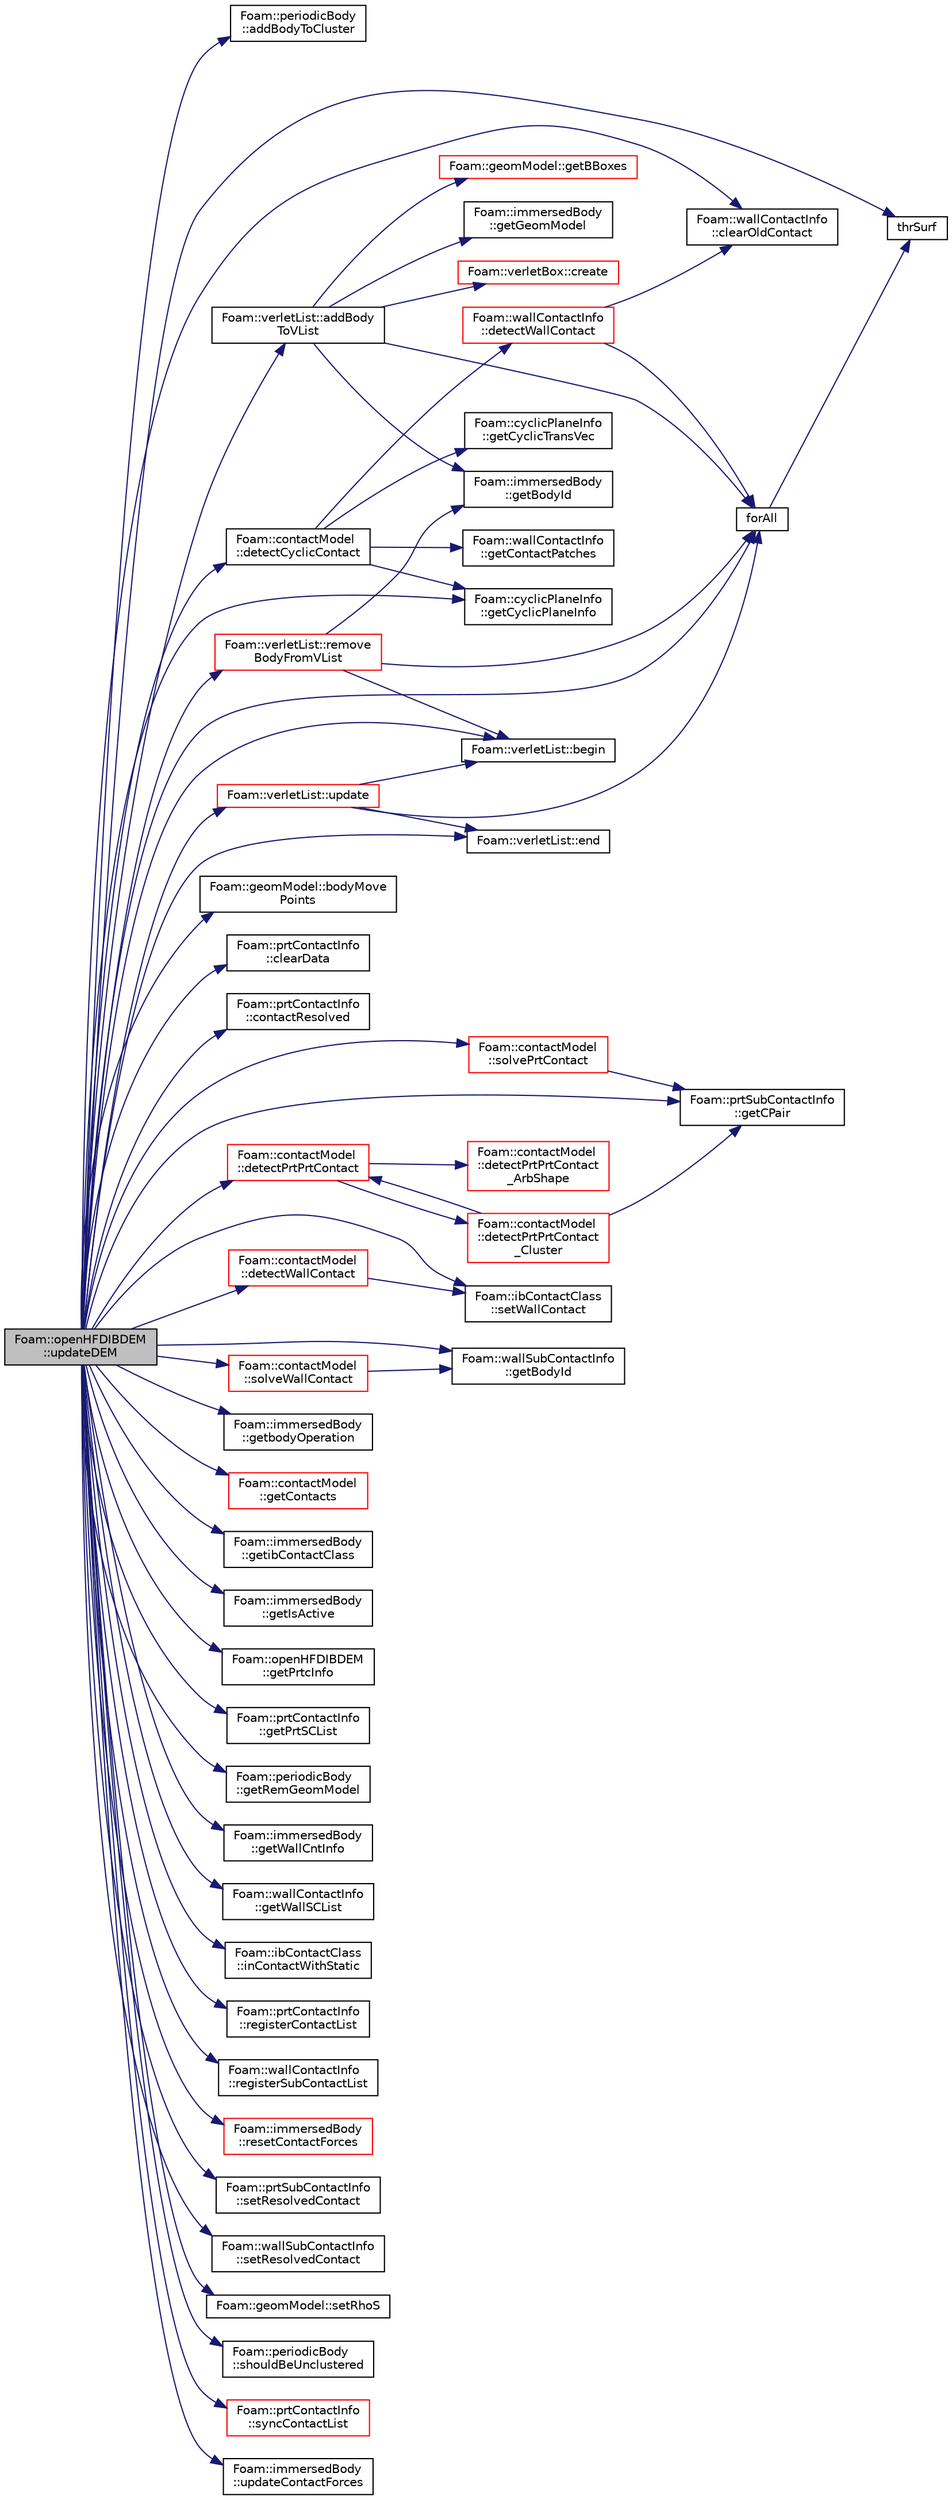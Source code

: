 digraph "Foam::openHFDIBDEM::updateDEM"
{
 // LATEX_PDF_SIZE
  edge [fontname="Helvetica",fontsize="10",labelfontname="Helvetica",labelfontsize="10"];
  node [fontname="Helvetica",fontsize="10",shape=record];
  rankdir="LR";
  Node1 [label="Foam::openHFDIBDEM\l::updateDEM",height=0.2,width=0.4,color="black", fillcolor="grey75", style="filled", fontcolor="black",tooltip=" "];
  Node1 -> Node2 [color="midnightblue",fontsize="10",style="solid",fontname="Helvetica"];
  Node2 [label="Foam::periodicBody\l::addBodyToCluster",height=0.2,width=0.4,color="black", fillcolor="white", style="filled",URL="$classFoam_1_1periodicBody.html#a08c4d1e428e5a3174b2d8b8eadb6aa73",tooltip=" "];
  Node1 -> Node3 [color="midnightblue",fontsize="10",style="solid",fontname="Helvetica"];
  Node3 [label="Foam::verletList::addBody\lToVList",height=0.2,width=0.4,color="black", fillcolor="white", style="filled",URL="$classFoam_1_1verletList.html#aea6f0fad34c18dc07869fa23c0ece9a8",tooltip=" "];
  Node3 -> Node4 [color="midnightblue",fontsize="10",style="solid",fontname="Helvetica"];
  Node4 [label="Foam::verletBox::create",height=0.2,width=0.4,color="red", fillcolor="white", style="filled",URL="$classFoam_1_1verletBox.html#a03e14c5fe63f7945d9162a4b0f9d8af2",tooltip=" "];
  Node3 -> Node6 [color="midnightblue",fontsize="10",style="solid",fontname="Helvetica"];
  Node6 [label="forAll",height=0.2,width=0.4,color="black", fillcolor="white", style="filled",URL="$addModels_2initializeAddModels_8H.html#adcd69a620b2d93c893cbf0e92bb7c5d7",tooltip=" "];
  Node6 -> Node7 [color="midnightblue",fontsize="10",style="solid",fontname="Helvetica"];
  Node7 [label="thrSurf",height=0.2,width=0.4,color="black", fillcolor="white", style="filled",URL="$addModels_2initializeAddModels_8H.html#a12947c9cf4cff46d3d0a324e3e718f45",tooltip=" "];
  Node3 -> Node8 [color="midnightblue",fontsize="10",style="solid",fontname="Helvetica"];
  Node8 [label="Foam::geomModel::getBBoxes",height=0.2,width=0.4,color="red", fillcolor="white", style="filled",URL="$classFoam_1_1geomModel.html#a478b20dd5156a461e6699383bd2b23af",tooltip=" "];
  Node3 -> Node10 [color="midnightblue",fontsize="10",style="solid",fontname="Helvetica"];
  Node10 [label="Foam::immersedBody\l::getBodyId",height=0.2,width=0.4,color="black", fillcolor="white", style="filled",URL="$classFoam_1_1immersedBody.html#abcd1c50794faf308fa491e9990b3db5a",tooltip=" "];
  Node3 -> Node11 [color="midnightblue",fontsize="10",style="solid",fontname="Helvetica"];
  Node11 [label="Foam::immersedBody\l::getGeomModel",height=0.2,width=0.4,color="black", fillcolor="white", style="filled",URL="$classFoam_1_1immersedBody.html#a721fb801dd7a85d2a1ee95db8dc674ac",tooltip=" "];
  Node1 -> Node12 [color="midnightblue",fontsize="10",style="solid",fontname="Helvetica"];
  Node12 [label="Foam::verletList::begin",height=0.2,width=0.4,color="black", fillcolor="white", style="filled",URL="$classFoam_1_1verletList.html#a5563b565da5f9d3b94c0b55818e7fff4",tooltip=" "];
  Node1 -> Node13 [color="midnightblue",fontsize="10",style="solid",fontname="Helvetica"];
  Node13 [label="Foam::geomModel::bodyMove\lPoints",height=0.2,width=0.4,color="black", fillcolor="white", style="filled",URL="$classFoam_1_1geomModel.html#a5f6349911633893b3f76299a71f26807",tooltip=" "];
  Node1 -> Node14 [color="midnightblue",fontsize="10",style="solid",fontname="Helvetica"];
  Node14 [label="Foam::prtContactInfo\l::clearData",height=0.2,width=0.4,color="black", fillcolor="white", style="filled",URL="$classFoam_1_1prtContactInfo.html#a81bf8a7eabb96a6616a6ef66a1ea74ea",tooltip=" "];
  Node1 -> Node15 [color="midnightblue",fontsize="10",style="solid",fontname="Helvetica"];
  Node15 [label="Foam::wallContactInfo\l::clearOldContact",height=0.2,width=0.4,color="black", fillcolor="white", style="filled",URL="$classFoam_1_1wallContactInfo.html#aa5d9a8e8388d28184cb4afc4f7d35760",tooltip=" "];
  Node1 -> Node16 [color="midnightblue",fontsize="10",style="solid",fontname="Helvetica"];
  Node16 [label="Foam::prtContactInfo\l::contactResolved",height=0.2,width=0.4,color="black", fillcolor="white", style="filled",URL="$classFoam_1_1prtContactInfo.html#a44dde4e5454cc78d18a77fe88a07d3dd",tooltip=" "];
  Node1 -> Node17 [color="midnightblue",fontsize="10",style="solid",fontname="Helvetica"];
  Node17 [label="Foam::contactModel\l::detectCyclicContact",height=0.2,width=0.4,color="black", fillcolor="white", style="filled",URL="$namespaceFoam_1_1contactModel.html#a25325affb6828933a931d35e5a0204a1",tooltip=" "];
  Node17 -> Node18 [color="midnightblue",fontsize="10",style="solid",fontname="Helvetica"];
  Node18 [label="Foam::wallContactInfo\l::detectWallContact",height=0.2,width=0.4,color="red", fillcolor="white", style="filled",URL="$classFoam_1_1wallContactInfo.html#a1831590dfe66a0022e610a73710dbfd1",tooltip=" "];
  Node18 -> Node15 [color="midnightblue",fontsize="10",style="solid",fontname="Helvetica"];
  Node18 -> Node6 [color="midnightblue",fontsize="10",style="solid",fontname="Helvetica"];
  Node17 -> Node21 [color="midnightblue",fontsize="10",style="solid",fontname="Helvetica"];
  Node21 [label="Foam::wallContactInfo\l::getContactPatches",height=0.2,width=0.4,color="black", fillcolor="white", style="filled",URL="$classFoam_1_1wallContactInfo.html#a462fa827cf5509da2cf66bb4db5f7806",tooltip=" "];
  Node17 -> Node22 [color="midnightblue",fontsize="10",style="solid",fontname="Helvetica"];
  Node22 [label="Foam::cyclicPlaneInfo\l::getCyclicPlaneInfo",height=0.2,width=0.4,color="black", fillcolor="white", style="filled",URL="$classFoam_1_1cyclicPlaneInfo.html#a87a61ffb221e710cd0f7612db5bda725",tooltip=" "];
  Node17 -> Node23 [color="midnightblue",fontsize="10",style="solid",fontname="Helvetica"];
  Node23 [label="Foam::cyclicPlaneInfo\l::getCyclicTransVec",height=0.2,width=0.4,color="black", fillcolor="white", style="filled",URL="$classFoam_1_1cyclicPlaneInfo.html#a034f17a8a1070ec2dd53051388f6ef69",tooltip=" "];
  Node1 -> Node24 [color="midnightblue",fontsize="10",style="solid",fontname="Helvetica"];
  Node24 [label="Foam::contactModel\l::detectPrtPrtContact",height=0.2,width=0.4,color="red", fillcolor="white", style="filled",URL="$namespaceFoam_1_1contactModel.html#a103f91b983569f957d227c81e2c9ee7c",tooltip=" "];
  Node24 -> Node25 [color="midnightblue",fontsize="10",style="solid",fontname="Helvetica"];
  Node25 [label="Foam::contactModel\l::detectPrtPrtContact\l_ArbShape",height=0.2,width=0.4,color="red", fillcolor="white", style="filled",URL="$namespaceFoam_1_1contactModel.html#a2791cb63e8895a129cb1ea93513c40a0",tooltip=" "];
  Node24 -> Node37 [color="midnightblue",fontsize="10",style="solid",fontname="Helvetica"];
  Node37 [label="Foam::contactModel\l::detectPrtPrtContact\l_Cluster",height=0.2,width=0.4,color="red", fillcolor="white", style="filled",URL="$namespaceFoam_1_1contactModel.html#a1b2131d5fb9f9d35447aea6599e8903d",tooltip=" "];
  Node37 -> Node24 [color="midnightblue",fontsize="10",style="solid",fontname="Helvetica"];
  Node37 -> Node39 [color="midnightblue",fontsize="10",style="solid",fontname="Helvetica"];
  Node39 [label="Foam::prtSubContactInfo\l::getCPair",height=0.2,width=0.4,color="black", fillcolor="white", style="filled",URL="$classFoam_1_1prtSubContactInfo.html#a3110f964059fad119ddc7e985aa68628",tooltip=" "];
  Node1 -> Node49 [color="midnightblue",fontsize="10",style="solid",fontname="Helvetica"];
  Node49 [label="Foam::contactModel\l::detectWallContact",height=0.2,width=0.4,color="red", fillcolor="white", style="filled",URL="$namespaceFoam_1_1contactModel.html#a026dac52f7799691f42d0dba58ba5236",tooltip=" "];
  Node49 -> Node70 [color="midnightblue",fontsize="10",style="solid",fontname="Helvetica"];
  Node70 [label="Foam::ibContactClass\l::setWallContact",height=0.2,width=0.4,color="black", fillcolor="white", style="filled",URL="$classFoam_1_1ibContactClass.html#a2aea492460017877267fdc20a752ae88",tooltip=" "];
  Node1 -> Node73 [color="midnightblue",fontsize="10",style="solid",fontname="Helvetica"];
  Node73 [label="Foam::verletList::end",height=0.2,width=0.4,color="black", fillcolor="white", style="filled",URL="$classFoam_1_1verletList.html#a231d5849845db41ff89b8eb6e5023916",tooltip=" "];
  Node1 -> Node6 [color="midnightblue",fontsize="10",style="solid",fontname="Helvetica"];
  Node1 -> Node74 [color="midnightblue",fontsize="10",style="solid",fontname="Helvetica"];
  Node74 [label="Foam::wallSubContactInfo\l::getBodyId",height=0.2,width=0.4,color="black", fillcolor="white", style="filled",URL="$classFoam_1_1wallSubContactInfo.html#a5f600d6e3d17b142f586e22d60aad7e0",tooltip=" "];
  Node1 -> Node75 [color="midnightblue",fontsize="10",style="solid",fontname="Helvetica"];
  Node75 [label="Foam::immersedBody\l::getbodyOperation",height=0.2,width=0.4,color="black", fillcolor="white", style="filled",URL="$classFoam_1_1immersedBody.html#aa2aba112b3b6957cc86a122319a671fd",tooltip=" "];
  Node1 -> Node76 [color="midnightblue",fontsize="10",style="solid",fontname="Helvetica"];
  Node76 [label="Foam::contactModel\l::getContacts",height=0.2,width=0.4,color="red", fillcolor="white", style="filled",URL="$namespaceFoam_1_1contactModel.html#a3baef36a0cef71bd28ad397754d07c36",tooltip=" "];
  Node1 -> Node39 [color="midnightblue",fontsize="10",style="solid",fontname="Helvetica"];
  Node1 -> Node22 [color="midnightblue",fontsize="10",style="solid",fontname="Helvetica"];
  Node1 -> Node87 [color="midnightblue",fontsize="10",style="solid",fontname="Helvetica"];
  Node87 [label="Foam::immersedBody\l::getibContactClass",height=0.2,width=0.4,color="black", fillcolor="white", style="filled",URL="$classFoam_1_1immersedBody.html#a13e7a1d69a3789deaceb62942a1df1d2",tooltip=" "];
  Node1 -> Node88 [color="midnightblue",fontsize="10",style="solid",fontname="Helvetica"];
  Node88 [label="Foam::immersedBody\l::getIsActive",height=0.2,width=0.4,color="black", fillcolor="white", style="filled",URL="$classFoam_1_1immersedBody.html#a2e30577c5314f225c1ad0e89253ec692",tooltip=" "];
  Node1 -> Node89 [color="midnightblue",fontsize="10",style="solid",fontname="Helvetica"];
  Node89 [label="Foam::openHFDIBDEM\l::getPrtcInfo",height=0.2,width=0.4,color="black", fillcolor="white", style="filled",URL="$classFoam_1_1openHFDIBDEM.html#ada75b14f6a0428af891285bd8f870657",tooltip=" "];
  Node1 -> Node82 [color="midnightblue",fontsize="10",style="solid",fontname="Helvetica"];
  Node82 [label="Foam::prtContactInfo\l::getPrtSCList",height=0.2,width=0.4,color="black", fillcolor="white", style="filled",URL="$classFoam_1_1prtContactInfo.html#a7a052703697cf76d2e27c8529656b573",tooltip=" "];
  Node1 -> Node90 [color="midnightblue",fontsize="10",style="solid",fontname="Helvetica"];
  Node90 [label="Foam::periodicBody\l::getRemGeomModel",height=0.2,width=0.4,color="black", fillcolor="white", style="filled",URL="$classFoam_1_1periodicBody.html#aac959264aa4ebe5a6361113c5e55bc51",tooltip=" "];
  Node1 -> Node91 [color="midnightblue",fontsize="10",style="solid",fontname="Helvetica"];
  Node91 [label="Foam::immersedBody\l::getWallCntInfo",height=0.2,width=0.4,color="black", fillcolor="white", style="filled",URL="$classFoam_1_1immersedBody.html#a7b3211e7b608e008af6a07bf03743d82",tooltip=" "];
  Node1 -> Node68 [color="midnightblue",fontsize="10",style="solid",fontname="Helvetica"];
  Node68 [label="Foam::wallContactInfo\l::getWallSCList",height=0.2,width=0.4,color="black", fillcolor="white", style="filled",URL="$classFoam_1_1wallContactInfo.html#a83eefecc223746948aff31b55f7ca382",tooltip=" "];
  Node1 -> Node69 [color="midnightblue",fontsize="10",style="solid",fontname="Helvetica"];
  Node69 [label="Foam::ibContactClass\l::inContactWithStatic",height=0.2,width=0.4,color="black", fillcolor="white", style="filled",URL="$classFoam_1_1ibContactClass.html#ac524d28a7f034b595c4d114985663cc8",tooltip=" "];
  Node1 -> Node92 [color="midnightblue",fontsize="10",style="solid",fontname="Helvetica"];
  Node92 [label="Foam::prtContactInfo\l::registerContactList",height=0.2,width=0.4,color="black", fillcolor="white", style="filled",URL="$classFoam_1_1prtContactInfo.html#afd321a0411c9659072a440e963384ec4",tooltip=" "];
  Node1 -> Node93 [color="midnightblue",fontsize="10",style="solid",fontname="Helvetica"];
  Node93 [label="Foam::wallContactInfo\l::registerSubContactList",height=0.2,width=0.4,color="black", fillcolor="white", style="filled",URL="$classFoam_1_1wallContactInfo.html#a8461909660fdd43a08b2444b00125cc2",tooltip=" "];
  Node1 -> Node94 [color="midnightblue",fontsize="10",style="solid",fontname="Helvetica"];
  Node94 [label="Foam::verletList::remove\lBodyFromVList",height=0.2,width=0.4,color="red", fillcolor="white", style="filled",URL="$classFoam_1_1verletList.html#a0270b6eac3a78c7e190aa487cdcfb76a",tooltip=" "];
  Node94 -> Node12 [color="midnightblue",fontsize="10",style="solid",fontname="Helvetica"];
  Node94 -> Node6 [color="midnightblue",fontsize="10",style="solid",fontname="Helvetica"];
  Node94 -> Node10 [color="midnightblue",fontsize="10",style="solid",fontname="Helvetica"];
  Node1 -> Node97 [color="midnightblue",fontsize="10",style="solid",fontname="Helvetica"];
  Node97 [label="Foam::immersedBody\l::resetContactForces",height=0.2,width=0.4,color="red", fillcolor="white", style="filled",URL="$classFoam_1_1immersedBody.html#a3296d5248d6c733588d85188d1817633",tooltip=" "];
  Node1 -> Node99 [color="midnightblue",fontsize="10",style="solid",fontname="Helvetica"];
  Node99 [label="Foam::prtSubContactInfo\l::setResolvedContact",height=0.2,width=0.4,color="black", fillcolor="white", style="filled",URL="$classFoam_1_1prtSubContactInfo.html#a5ffac91c0407e600021489e81c00b48b",tooltip=" "];
  Node1 -> Node100 [color="midnightblue",fontsize="10",style="solid",fontname="Helvetica"];
  Node100 [label="Foam::wallSubContactInfo\l::setResolvedContact",height=0.2,width=0.4,color="black", fillcolor="white", style="filled",URL="$classFoam_1_1wallSubContactInfo.html#a5f1c160b4fe245187e516844761a6845",tooltip=" "];
  Node1 -> Node101 [color="midnightblue",fontsize="10",style="solid",fontname="Helvetica"];
  Node101 [label="Foam::geomModel::setRhoS",height=0.2,width=0.4,color="black", fillcolor="white", style="filled",URL="$classFoam_1_1geomModel.html#abf9695a07f2526a7f82876f187064ddd",tooltip=" "];
  Node1 -> Node70 [color="midnightblue",fontsize="10",style="solid",fontname="Helvetica"];
  Node1 -> Node102 [color="midnightblue",fontsize="10",style="solid",fontname="Helvetica"];
  Node102 [label="Foam::periodicBody\l::shouldBeUnclustered",height=0.2,width=0.4,color="black", fillcolor="white", style="filled",URL="$classFoam_1_1periodicBody.html#ab850148f32333d2a857d92f21aa63be7",tooltip=" "];
  Node1 -> Node103 [color="midnightblue",fontsize="10",style="solid",fontname="Helvetica"];
  Node103 [label="Foam::contactModel\l::solvePrtContact",height=0.2,width=0.4,color="red", fillcolor="white", style="filled",URL="$namespaceFoam_1_1contactModel.html#a1015511181f3011430c3a9acf645df75",tooltip=" "];
  Node103 -> Node39 [color="midnightblue",fontsize="10",style="solid",fontname="Helvetica"];
  Node1 -> Node135 [color="midnightblue",fontsize="10",style="solid",fontname="Helvetica"];
  Node135 [label="Foam::contactModel\l::solveWallContact",height=0.2,width=0.4,color="red", fillcolor="white", style="filled",URL="$namespaceFoam_1_1contactModel.html#aff2224d04310d3d48f3221a9633dbff9",tooltip=" "];
  Node135 -> Node74 [color="midnightblue",fontsize="10",style="solid",fontname="Helvetica"];
  Node1 -> Node174 [color="midnightblue",fontsize="10",style="solid",fontname="Helvetica"];
  Node174 [label="Foam::prtContactInfo\l::syncContactList",height=0.2,width=0.4,color="red", fillcolor="white", style="filled",URL="$classFoam_1_1prtContactInfo.html#abc6e207fd731507a105832c743dd9cc2",tooltip=" "];
  Node1 -> Node7 [color="midnightblue",fontsize="10",style="solid",fontname="Helvetica"];
  Node1 -> Node175 [color="midnightblue",fontsize="10",style="solid",fontname="Helvetica"];
  Node175 [label="Foam::verletList::update",height=0.2,width=0.4,color="red", fillcolor="white", style="filled",URL="$classFoam_1_1verletList.html#a93aa279b698e9560004e50a4775c5dff",tooltip=" "];
  Node175 -> Node12 [color="midnightblue",fontsize="10",style="solid",fontname="Helvetica"];
  Node175 -> Node73 [color="midnightblue",fontsize="10",style="solid",fontname="Helvetica"];
  Node175 -> Node6 [color="midnightblue",fontsize="10",style="solid",fontname="Helvetica"];
  Node1 -> Node181 [color="midnightblue",fontsize="10",style="solid",fontname="Helvetica"];
  Node181 [label="Foam::immersedBody\l::updateContactForces",height=0.2,width=0.4,color="black", fillcolor="white", style="filled",URL="$classFoam_1_1immersedBody.html#aedf030ba4f5979473372862a57ee6008",tooltip=" "];
}
